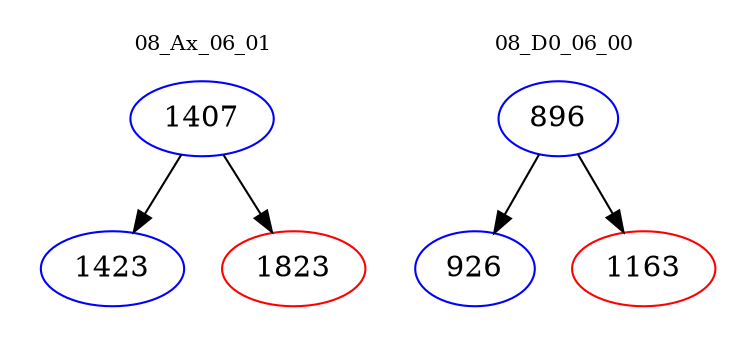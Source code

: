 digraph{
subgraph cluster_0 {
color = white
label = "08_Ax_06_01";
fontsize=10;
T0_1407 [label="1407", color="blue"]
T0_1407 -> T0_1423 [color="black"]
T0_1423 [label="1423", color="blue"]
T0_1407 -> T0_1823 [color="black"]
T0_1823 [label="1823", color="red"]
}
subgraph cluster_1 {
color = white
label = "08_D0_06_00";
fontsize=10;
T1_896 [label="896", color="blue"]
T1_896 -> T1_926 [color="black"]
T1_926 [label="926", color="blue"]
T1_896 -> T1_1163 [color="black"]
T1_1163 [label="1163", color="red"]
}
}
